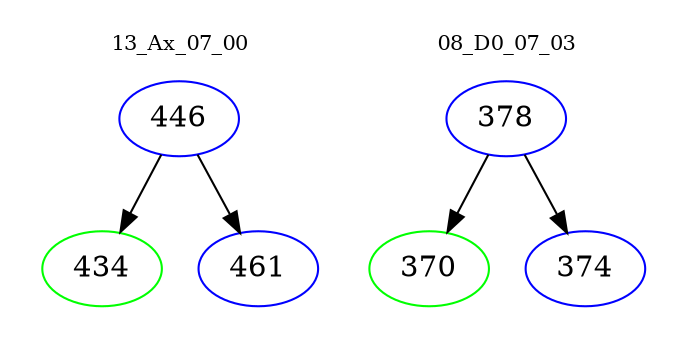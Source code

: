 digraph{
subgraph cluster_0 {
color = white
label = "13_Ax_07_00";
fontsize=10;
T0_446 [label="446", color="blue"]
T0_446 -> T0_434 [color="black"]
T0_434 [label="434", color="green"]
T0_446 -> T0_461 [color="black"]
T0_461 [label="461", color="blue"]
}
subgraph cluster_1 {
color = white
label = "08_D0_07_03";
fontsize=10;
T1_378 [label="378", color="blue"]
T1_378 -> T1_370 [color="black"]
T1_370 [label="370", color="green"]
T1_378 -> T1_374 [color="black"]
T1_374 [label="374", color="blue"]
}
}
